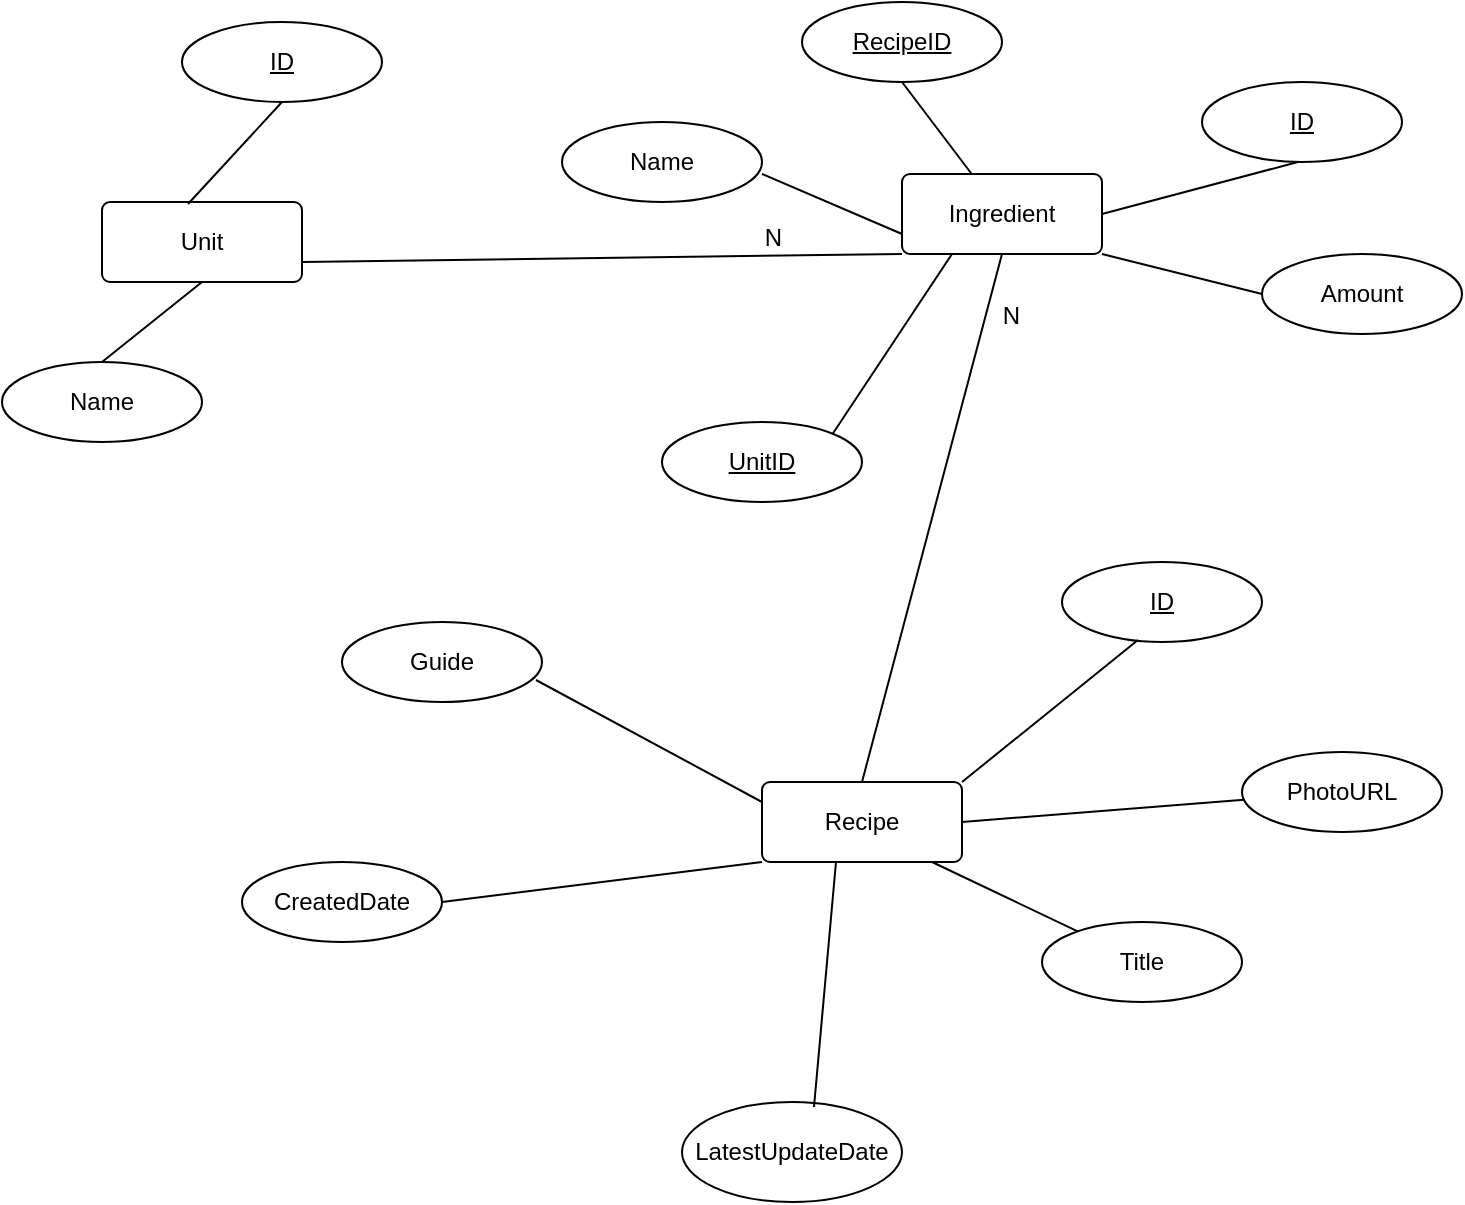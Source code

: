 <mxfile version="13.7.7" type="device"><diagram name="Page-1" id="e56a1550-8fbb-45ad-956c-1786394a9013"><mxGraphModel dx="1426" dy="808" grid="1" gridSize="10" guides="1" tooltips="1" connect="1" arrows="1" fold="1" page="1" pageScale="1" pageWidth="1100" pageHeight="850" background="#ffffff" math="0" shadow="0"><root><mxCell id="0"/><mxCell id="1" parent="0"/><mxCell id="9j-a-k5DVGHvpOFeru3c-7" value="Recipe" style="rounded=1;arcSize=10;whiteSpace=wrap;html=1;align=center;" vertex="1" parent="1"><mxGeometry x="470" y="420" width="100" height="40" as="geometry"/></mxCell><mxCell id="9j-a-k5DVGHvpOFeru3c-12" value="ID" style="ellipse;whiteSpace=wrap;html=1;align=center;fontStyle=4;" vertex="1" parent="1"><mxGeometry x="620" y="310" width="100" height="40" as="geometry"/></mxCell><mxCell id="9j-a-k5DVGHvpOFeru3c-13" value="&lt;div&gt;PhotoURL&lt;/div&gt;" style="ellipse;whiteSpace=wrap;html=1;align=center;" vertex="1" parent="1"><mxGeometry x="710" y="405" width="100" height="40" as="geometry"/></mxCell><mxCell id="9j-a-k5DVGHvpOFeru3c-14" value="&lt;div&gt;LatestUpdateDate&lt;/div&gt;" style="ellipse;whiteSpace=wrap;html=1;align=center;" vertex="1" parent="1"><mxGeometry x="430" y="580" width="110" height="50" as="geometry"/></mxCell><mxCell id="9j-a-k5DVGHvpOFeru3c-15" value="CreatedDate" style="ellipse;whiteSpace=wrap;html=1;align=center;" vertex="1" parent="1"><mxGeometry x="210" y="460" width="100" height="40" as="geometry"/></mxCell><mxCell id="9j-a-k5DVGHvpOFeru3c-17" value="Guide" style="ellipse;whiteSpace=wrap;html=1;align=center;" vertex="1" parent="1"><mxGeometry x="260" y="340" width="100" height="40" as="geometry"/></mxCell><mxCell id="9j-a-k5DVGHvpOFeru3c-18" value="Title" style="ellipse;whiteSpace=wrap;html=1;align=center;" vertex="1" parent="1"><mxGeometry x="610" y="490" width="100" height="40" as="geometry"/></mxCell><mxCell id="9j-a-k5DVGHvpOFeru3c-21" value="" style="endArrow=none;html=1;rounded=0;entryX=0;entryY=0.25;entryDx=0;entryDy=0;exitX=0.97;exitY=0.725;exitDx=0;exitDy=0;exitPerimeter=0;" edge="1" parent="1" source="9j-a-k5DVGHvpOFeru3c-17" target="9j-a-k5DVGHvpOFeru3c-7"><mxGeometry relative="1" as="geometry"><mxPoint x="425" y="510" as="sourcePoint"/><mxPoint x="420" y="390" as="targetPoint"/></mxGeometry></mxCell><mxCell id="9j-a-k5DVGHvpOFeru3c-22" value="" style="endArrow=none;html=1;rounded=0;exitX=1;exitY=0.5;exitDx=0;exitDy=0;entryX=0;entryY=1;entryDx=0;entryDy=0;" edge="1" parent="1" source="9j-a-k5DVGHvpOFeru3c-15" target="9j-a-k5DVGHvpOFeru3c-7"><mxGeometry relative="1" as="geometry"><mxPoint x="367" y="469" as="sourcePoint"/><mxPoint x="480" y="490" as="targetPoint"/><Array as="points"/></mxGeometry></mxCell><mxCell id="9j-a-k5DVGHvpOFeru3c-23" value="" style="endArrow=none;html=1;rounded=0;entryX=0.6;entryY=0.05;entryDx=0;entryDy=0;exitX=0.97;exitY=0.725;exitDx=0;exitDy=0;exitPerimeter=0;entryPerimeter=0;" edge="1" parent="1" target="9j-a-k5DVGHvpOFeru3c-14"><mxGeometry relative="1" as="geometry"><mxPoint x="507" y="460" as="sourcePoint"/><mxPoint x="620" y="521" as="targetPoint"/></mxGeometry></mxCell><mxCell id="9j-a-k5DVGHvpOFeru3c-24" value="" style="endArrow=none;html=1;rounded=0;" edge="1" parent="1" target="9j-a-k5DVGHvpOFeru3c-18"><mxGeometry relative="1" as="geometry"><mxPoint x="555" y="460" as="sourcePoint"/><mxPoint x="833" y="510.5" as="targetPoint"/></mxGeometry></mxCell><mxCell id="9j-a-k5DVGHvpOFeru3c-25" value="" style="endArrow=none;html=1;rounded=0;entryX=1;entryY=0;entryDx=0;entryDy=0;exitX=0.38;exitY=0.975;exitDx=0;exitDy=0;exitPerimeter=0;" edge="1" parent="1" source="9j-a-k5DVGHvpOFeru3c-12" target="9j-a-k5DVGHvpOFeru3c-7"><mxGeometry relative="1" as="geometry"><mxPoint x="560" y="350" as="sourcePoint"/><mxPoint x="673" y="411" as="targetPoint"/></mxGeometry></mxCell><mxCell id="9j-a-k5DVGHvpOFeru3c-26" value="" style="endArrow=none;html=1;rounded=0;entryX=1;entryY=0.5;entryDx=0;entryDy=0;" edge="1" parent="1" source="9j-a-k5DVGHvpOFeru3c-13" target="9j-a-k5DVGHvpOFeru3c-7"><mxGeometry relative="1" as="geometry"><mxPoint x="668" y="359" as="sourcePoint"/><mxPoint x="580" y="430" as="targetPoint"/></mxGeometry></mxCell><mxCell id="9j-a-k5DVGHvpOFeru3c-30" value="Ingredient" style="rounded=1;arcSize=10;whiteSpace=wrap;html=1;align=center;" vertex="1" parent="1"><mxGeometry x="540" y="116" width="100" height="40" as="geometry"/></mxCell><mxCell id="9j-a-k5DVGHvpOFeru3c-31" value="RecipeID" style="ellipse;whiteSpace=wrap;html=1;align=center;fontStyle=4;" vertex="1" parent="1"><mxGeometry x="490" y="30" width="100" height="40" as="geometry"/></mxCell><mxCell id="9j-a-k5DVGHvpOFeru3c-32" value="ID" style="ellipse;whiteSpace=wrap;html=1;align=center;fontStyle=4;" vertex="1" parent="1"><mxGeometry x="690" y="70" width="100" height="40" as="geometry"/></mxCell><mxCell id="9j-a-k5DVGHvpOFeru3c-33" value="" style="endArrow=none;html=1;rounded=0;entryX=1;entryY=0.5;entryDx=0;entryDy=0;exitX=0.38;exitY=0.975;exitDx=0;exitDy=0;exitPerimeter=0;" edge="1" parent="1" target="9j-a-k5DVGHvpOFeru3c-30"><mxGeometry relative="1" as="geometry"><mxPoint x="738" y="110" as="sourcePoint"/><mxPoint x="650" y="181" as="targetPoint"/></mxGeometry></mxCell><mxCell id="9j-a-k5DVGHvpOFeru3c-34" value="" style="endArrow=none;html=1;rounded=0;exitX=0.5;exitY=1;exitDx=0;exitDy=0;" edge="1" parent="1" source="9j-a-k5DVGHvpOFeru3c-31" target="9j-a-k5DVGHvpOFeru3c-30"><mxGeometry relative="1" as="geometry"><mxPoint x="518" y="90" as="sourcePoint"/><mxPoint x="430" y="161" as="targetPoint"/></mxGeometry></mxCell><mxCell id="9j-a-k5DVGHvpOFeru3c-35" value="" style="endArrow=none;html=1;rounded=0;exitX=0.5;exitY=0;exitDx=0;exitDy=0;entryX=0.5;entryY=1;entryDx=0;entryDy=0;" edge="1" parent="1" source="9j-a-k5DVGHvpOFeru3c-7" target="9j-a-k5DVGHvpOFeru3c-30"><mxGeometry relative="1" as="geometry"><mxPoint x="470" y="410" as="sourcePoint"/><mxPoint x="580" y="160" as="targetPoint"/></mxGeometry></mxCell><mxCell id="9j-a-k5DVGHvpOFeru3c-36" value="N" style="resizable=0;html=1;align=right;verticalAlign=bottom;" connectable="0" vertex="1" parent="9j-a-k5DVGHvpOFeru3c-35"><mxGeometry x="1" relative="1" as="geometry"><mxPoint x="10.03" y="39.88" as="offset"/></mxGeometry></mxCell><mxCell id="9j-a-k5DVGHvpOFeru3c-37" value="Name" style="ellipse;whiteSpace=wrap;html=1;align=center;" vertex="1" parent="1"><mxGeometry x="370" y="90" width="100" height="40" as="geometry"/></mxCell><mxCell id="9j-a-k5DVGHvpOFeru3c-38" value="" style="endArrow=none;html=1;rounded=0;exitX=0.5;exitY=1;exitDx=0;exitDy=0;entryX=0;entryY=0.75;entryDx=0;entryDy=0;" edge="1" parent="1" target="9j-a-k5DVGHvpOFeru3c-30"><mxGeometry relative="1" as="geometry"><mxPoint x="470" y="116" as="sourcePoint"/><mxPoint x="504.848" y="162" as="targetPoint"/></mxGeometry></mxCell><mxCell id="9j-a-k5DVGHvpOFeru3c-39" value="&lt;div&gt;Amount&lt;/div&gt;" style="ellipse;whiteSpace=wrap;html=1;align=center;" vertex="1" parent="1"><mxGeometry x="720" y="156" width="100" height="40" as="geometry"/></mxCell><mxCell id="9j-a-k5DVGHvpOFeru3c-40" value="" style="endArrow=none;html=1;rounded=0;entryX=1;entryY=1;entryDx=0;entryDy=0;exitX=0;exitY=0.5;exitDx=0;exitDy=0;" edge="1" parent="1" source="9j-a-k5DVGHvpOFeru3c-39" target="9j-a-k5DVGHvpOFeru3c-30"><mxGeometry relative="1" as="geometry"><mxPoint x="710" y="190" as="sourcePoint"/><mxPoint x="622" y="261" as="targetPoint"/></mxGeometry></mxCell><mxCell id="9j-a-k5DVGHvpOFeru3c-41" value="Unit" style="rounded=1;arcSize=10;whiteSpace=wrap;html=1;align=center;" vertex="1" parent="1"><mxGeometry x="140" y="130" width="100" height="40" as="geometry"/></mxCell><mxCell id="9j-a-k5DVGHvpOFeru3c-42" value="UnitID" style="ellipse;whiteSpace=wrap;html=1;align=center;fontStyle=4;" vertex="1" parent="1"><mxGeometry x="420" y="240" width="100" height="40" as="geometry"/></mxCell><mxCell id="9j-a-k5DVGHvpOFeru3c-43" value="" style="endArrow=none;html=1;rounded=0;exitX=1;exitY=0;exitDx=0;exitDy=0;entryX=0.25;entryY=1;entryDx=0;entryDy=0;" edge="1" parent="1" source="9j-a-k5DVGHvpOFeru3c-42" target="9j-a-k5DVGHvpOFeru3c-30"><mxGeometry relative="1" as="geometry"><mxPoint x="480" y="126" as="sourcePoint"/><mxPoint x="550" y="156" as="targetPoint"/></mxGeometry></mxCell><mxCell id="9j-a-k5DVGHvpOFeru3c-44" value="ID" style="ellipse;whiteSpace=wrap;html=1;align=center;fontStyle=4;" vertex="1" parent="1"><mxGeometry x="180" y="40" width="100" height="40" as="geometry"/></mxCell><mxCell id="9j-a-k5DVGHvpOFeru3c-46" value="Name" style="ellipse;whiteSpace=wrap;html=1;align=center;" vertex="1" parent="1"><mxGeometry x="90" y="210" width="100" height="40" as="geometry"/></mxCell><mxCell id="9j-a-k5DVGHvpOFeru3c-47" value="" style="endArrow=none;html=1;rounded=0;exitX=0.5;exitY=0;exitDx=0;exitDy=0;entryX=0.5;entryY=1;entryDx=0;entryDy=0;" edge="1" parent="1" source="9j-a-k5DVGHvpOFeru3c-46" target="9j-a-k5DVGHvpOFeru3c-41"><mxGeometry relative="1" as="geometry"><mxPoint x="179.995" y="299.858" as="sourcePoint"/><mxPoint x="239.64" y="210" as="targetPoint"/></mxGeometry></mxCell><mxCell id="9j-a-k5DVGHvpOFeru3c-48" value="" style="endArrow=none;html=1;rounded=0;exitX=0.43;exitY=0.025;exitDx=0;exitDy=0;entryX=0.5;entryY=1;entryDx=0;entryDy=0;exitPerimeter=0;" edge="1" parent="1" source="9j-a-k5DVGHvpOFeru3c-41"><mxGeometry relative="1" as="geometry"><mxPoint x="180" y="120" as="sourcePoint"/><mxPoint x="230" y="80" as="targetPoint"/></mxGeometry></mxCell><mxCell id="9j-a-k5DVGHvpOFeru3c-49" value="" style="endArrow=none;html=1;rounded=0;exitX=1;exitY=0.75;exitDx=0;exitDy=0;entryX=0;entryY=1;entryDx=0;entryDy=0;" edge="1" parent="1" source="9j-a-k5DVGHvpOFeru3c-41" target="9j-a-k5DVGHvpOFeru3c-30"><mxGeometry relative="1" as="geometry"><mxPoint x="260" y="310" as="sourcePoint"/><mxPoint x="330" y="46" as="targetPoint"/></mxGeometry></mxCell><mxCell id="9j-a-k5DVGHvpOFeru3c-50" value="N" style="resizable=0;html=1;align=right;verticalAlign=bottom;" connectable="0" vertex="1" parent="9j-a-k5DVGHvpOFeru3c-49"><mxGeometry x="1" relative="1" as="geometry"><mxPoint x="-59.97" as="offset"/></mxGeometry></mxCell></root></mxGraphModel></diagram></mxfile>